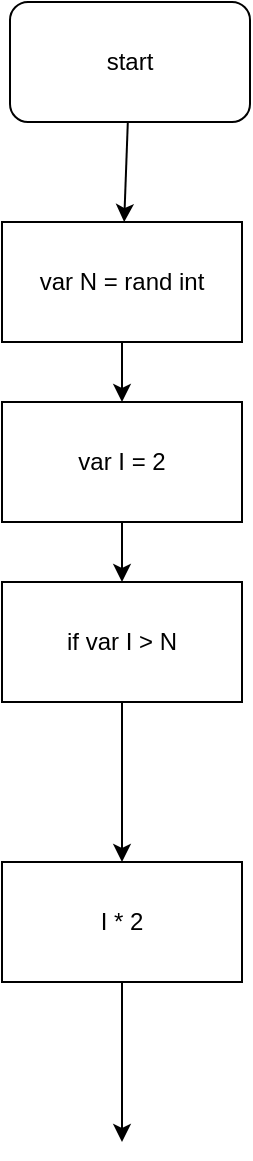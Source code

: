 <mxfile>
    <diagram id="QRFX8-u1P_2bX34t5Dht" name="Page-1">
        <mxGraphModel dx="1124" dy="625" grid="1" gridSize="10" guides="1" tooltips="1" connect="1" arrows="1" fold="1" page="1" pageScale="1" pageWidth="827" pageHeight="1169" math="0" shadow="0">
            <root>
                <mxCell id="0"/>
                <mxCell id="1" parent="0"/>
                <mxCell id="9" value="" style="edgeStyle=none;html=1;" edge="1" parent="1" source="2" target="8">
                    <mxGeometry relative="1" as="geometry"/>
                </mxCell>
                <mxCell id="2" value="start" style="rounded=1;whiteSpace=wrap;html=1;" vertex="1" parent="1">
                    <mxGeometry x="354" y="60" width="120" height="60" as="geometry"/>
                </mxCell>
                <mxCell id="5" value="" style="edgeStyle=none;html=1;" edge="1" parent="1" source="3" target="4">
                    <mxGeometry relative="1" as="geometry"/>
                </mxCell>
                <mxCell id="3" value="var I = 2" style="rounded=0;whiteSpace=wrap;html=1;" vertex="1" parent="1">
                    <mxGeometry x="350" y="260" width="120" height="60" as="geometry"/>
                </mxCell>
                <mxCell id="12" value="" style="edgeStyle=none;html=1;" edge="1" parent="1" source="4" target="11">
                    <mxGeometry relative="1" as="geometry"/>
                </mxCell>
                <mxCell id="4" value="if var I &amp;gt; N" style="rounded=0;whiteSpace=wrap;html=1;" vertex="1" parent="1">
                    <mxGeometry x="350" y="350" width="120" height="60" as="geometry"/>
                </mxCell>
                <mxCell id="10" value="" style="edgeStyle=none;html=1;" edge="1" parent="1" source="8" target="3">
                    <mxGeometry relative="1" as="geometry"/>
                </mxCell>
                <mxCell id="8" value="var N = rand int" style="rounded=0;whiteSpace=wrap;html=1;" vertex="1" parent="1">
                    <mxGeometry x="350" y="170" width="120" height="60" as="geometry"/>
                </mxCell>
                <mxCell id="14" value="" style="edgeStyle=none;html=1;" edge="1" parent="1" source="11">
                    <mxGeometry relative="1" as="geometry">
                        <mxPoint x="410" y="630" as="targetPoint"/>
                    </mxGeometry>
                </mxCell>
                <mxCell id="11" value="I * 2&lt;br&gt;" style="rounded=0;whiteSpace=wrap;html=1;" vertex="1" parent="1">
                    <mxGeometry x="350" y="490" width="120" height="60" as="geometry"/>
                </mxCell>
            </root>
        </mxGraphModel>
    </diagram>
</mxfile>